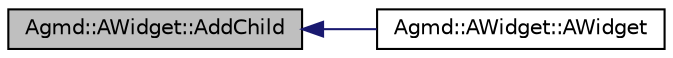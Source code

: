 digraph "Agmd::AWidget::AddChild"
{
  edge [fontname="Helvetica",fontsize="10",labelfontname="Helvetica",labelfontsize="10"];
  node [fontname="Helvetica",fontsize="10",shape=record];
  rankdir="LR";
  Node1 [label="Agmd::AWidget::AddChild",height=0.2,width=0.4,color="black", fillcolor="grey75", style="filled" fontcolor="black"];
  Node1 -> Node2 [dir="back",color="midnightblue",fontsize="10",style="solid"];
  Node2 [label="Agmd::AWidget::AWidget",height=0.2,width=0.4,color="black", fillcolor="white", style="filled",URL="$class_agmd_1_1_a_widget.html#af5c89814154d8c6813e4c71c7e55dcdf"];
}
